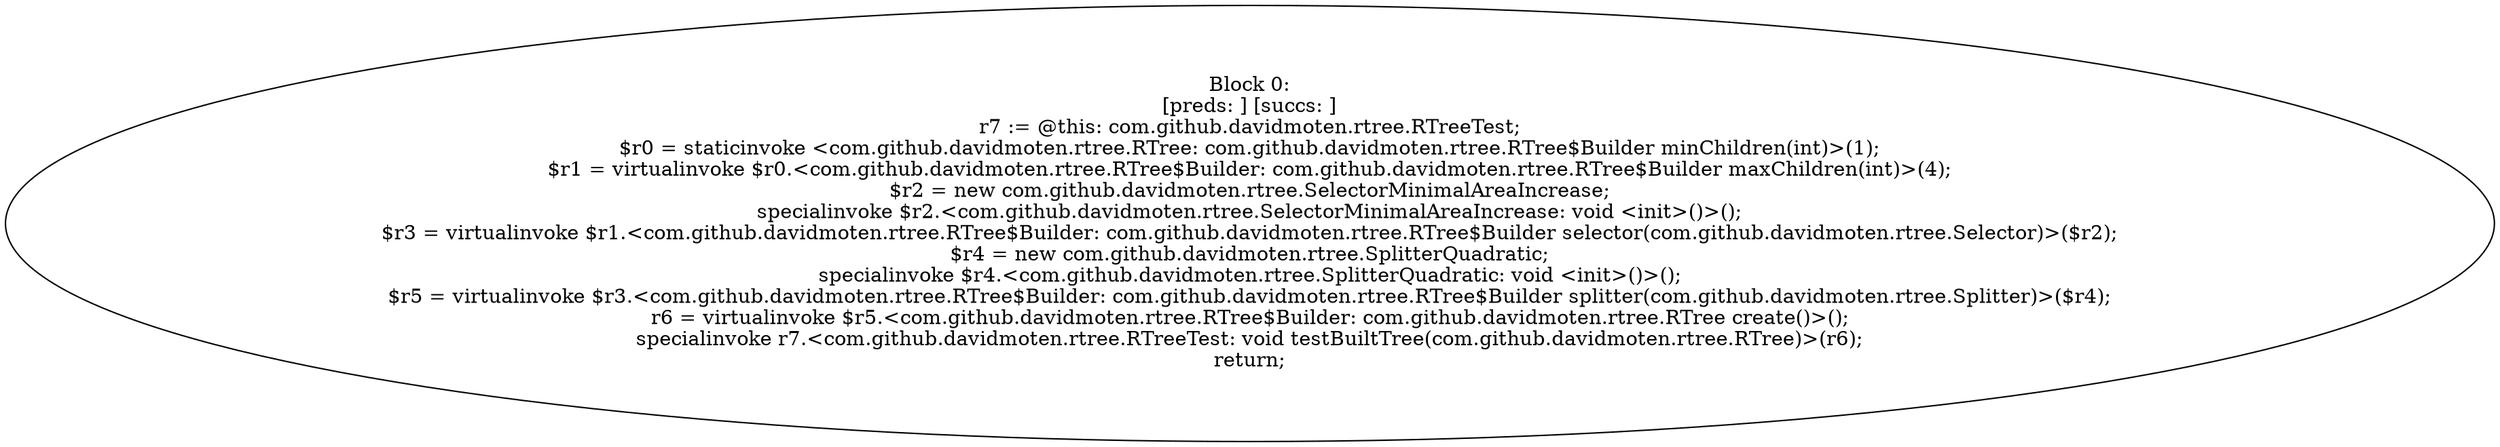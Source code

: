 digraph "unitGraph" {
    "Block 0:
[preds: ] [succs: ]
r7 := @this: com.github.davidmoten.rtree.RTreeTest;
$r0 = staticinvoke <com.github.davidmoten.rtree.RTree: com.github.davidmoten.rtree.RTree$Builder minChildren(int)>(1);
$r1 = virtualinvoke $r0.<com.github.davidmoten.rtree.RTree$Builder: com.github.davidmoten.rtree.RTree$Builder maxChildren(int)>(4);
$r2 = new com.github.davidmoten.rtree.SelectorMinimalAreaIncrease;
specialinvoke $r2.<com.github.davidmoten.rtree.SelectorMinimalAreaIncrease: void <init>()>();
$r3 = virtualinvoke $r1.<com.github.davidmoten.rtree.RTree$Builder: com.github.davidmoten.rtree.RTree$Builder selector(com.github.davidmoten.rtree.Selector)>($r2);
$r4 = new com.github.davidmoten.rtree.SplitterQuadratic;
specialinvoke $r4.<com.github.davidmoten.rtree.SplitterQuadratic: void <init>()>();
$r5 = virtualinvoke $r3.<com.github.davidmoten.rtree.RTree$Builder: com.github.davidmoten.rtree.RTree$Builder splitter(com.github.davidmoten.rtree.Splitter)>($r4);
r6 = virtualinvoke $r5.<com.github.davidmoten.rtree.RTree$Builder: com.github.davidmoten.rtree.RTree create()>();
specialinvoke r7.<com.github.davidmoten.rtree.RTreeTest: void testBuiltTree(com.github.davidmoten.rtree.RTree)>(r6);
return;
"
}
